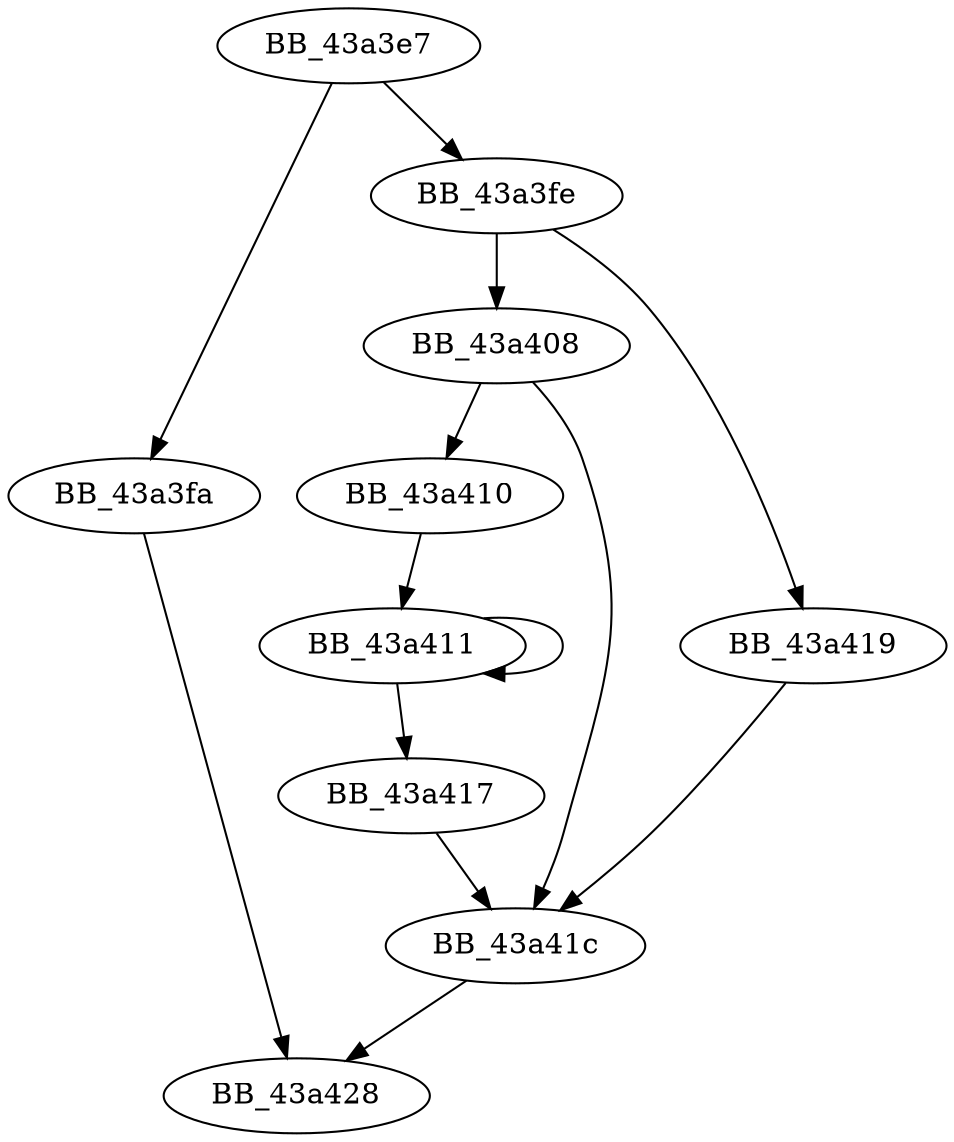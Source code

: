 DiGraph unknown_libname_55{
BB_43a3e7->BB_43a3fa
BB_43a3e7->BB_43a3fe
BB_43a3fa->BB_43a428
BB_43a3fe->BB_43a408
BB_43a3fe->BB_43a419
BB_43a408->BB_43a410
BB_43a408->BB_43a41c
BB_43a410->BB_43a411
BB_43a411->BB_43a411
BB_43a411->BB_43a417
BB_43a417->BB_43a41c
BB_43a419->BB_43a41c
BB_43a41c->BB_43a428
}
